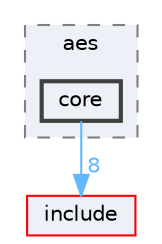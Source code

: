 digraph "core"
{
 // LATEX_PDF_SIZE
  bgcolor="transparent";
  edge [fontname=Helvetica,fontsize=10,labelfontname=Helvetica,labelfontsize=10];
  node [fontname=Helvetica,fontsize=10,shape=box,height=0.2,width=0.4];
  compound=true
  subgraph clusterdir_cd8e474e924fd7a77292f27ffa8d9c65 {
    graph [ bgcolor="#edf0f7", pencolor="grey50", label="aes", fontname=Helvetica,fontsize=10 style="filled,dashed", URL="dir_cd8e474e924fd7a77292f27ffa8d9c65.html",tooltip=""]
  dir_b3dd4e47096f40924a2bc46785563d28 [label="core", fillcolor="#edf0f7", color="grey25", style="filled,bold", URL="dir_b3dd4e47096f40924a2bc46785563d28.html",tooltip=""];
  }
  dir_d44c64559bbebec7f509842c48db8b23 [label="include", fillcolor="#edf0f7", color="red", style="filled", URL="dir_d44c64559bbebec7f509842c48db8b23.html",tooltip=""];
  dir_b3dd4e47096f40924a2bc46785563d28->dir_d44c64559bbebec7f509842c48db8b23 [headlabel="8", labeldistance=1.5 headhref="dir_000003_000004.html" href="dir_000003_000004.html" color="steelblue1" fontcolor="steelblue1"];
}
